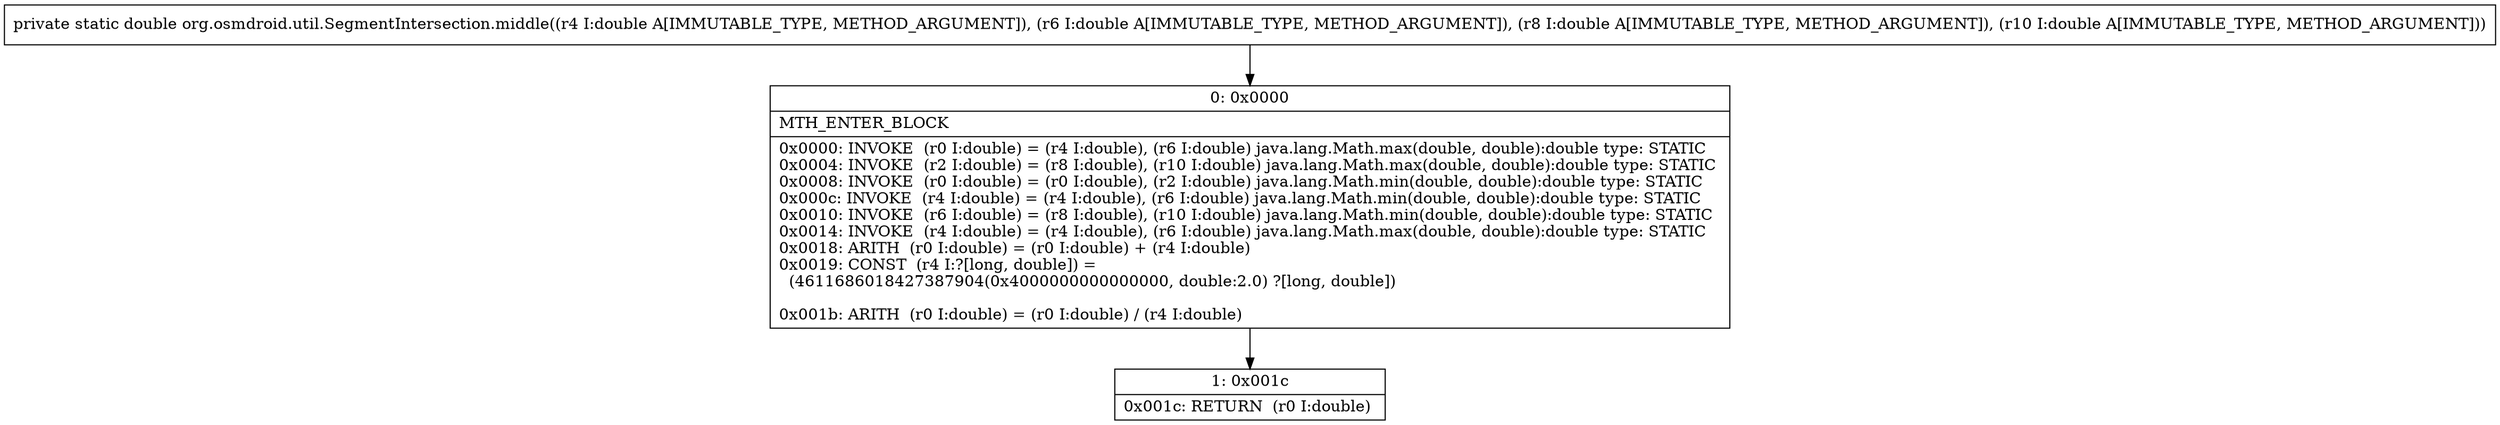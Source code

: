 digraph "CFG fororg.osmdroid.util.SegmentIntersection.middle(DDDD)D" {
Node_0 [shape=record,label="{0\:\ 0x0000|MTH_ENTER_BLOCK\l|0x0000: INVOKE  (r0 I:double) = (r4 I:double), (r6 I:double) java.lang.Math.max(double, double):double type: STATIC \l0x0004: INVOKE  (r2 I:double) = (r8 I:double), (r10 I:double) java.lang.Math.max(double, double):double type: STATIC \l0x0008: INVOKE  (r0 I:double) = (r0 I:double), (r2 I:double) java.lang.Math.min(double, double):double type: STATIC \l0x000c: INVOKE  (r4 I:double) = (r4 I:double), (r6 I:double) java.lang.Math.min(double, double):double type: STATIC \l0x0010: INVOKE  (r6 I:double) = (r8 I:double), (r10 I:double) java.lang.Math.min(double, double):double type: STATIC \l0x0014: INVOKE  (r4 I:double) = (r4 I:double), (r6 I:double) java.lang.Math.max(double, double):double type: STATIC \l0x0018: ARITH  (r0 I:double) = (r0 I:double) + (r4 I:double) \l0x0019: CONST  (r4 I:?[long, double]) = \l  (4611686018427387904(0x4000000000000000, double:2.0) ?[long, double])\l \l0x001b: ARITH  (r0 I:double) = (r0 I:double) \/ (r4 I:double) \l}"];
Node_1 [shape=record,label="{1\:\ 0x001c|0x001c: RETURN  (r0 I:double) \l}"];
MethodNode[shape=record,label="{private static double org.osmdroid.util.SegmentIntersection.middle((r4 I:double A[IMMUTABLE_TYPE, METHOD_ARGUMENT]), (r6 I:double A[IMMUTABLE_TYPE, METHOD_ARGUMENT]), (r8 I:double A[IMMUTABLE_TYPE, METHOD_ARGUMENT]), (r10 I:double A[IMMUTABLE_TYPE, METHOD_ARGUMENT])) }"];
MethodNode -> Node_0;
Node_0 -> Node_1;
}

